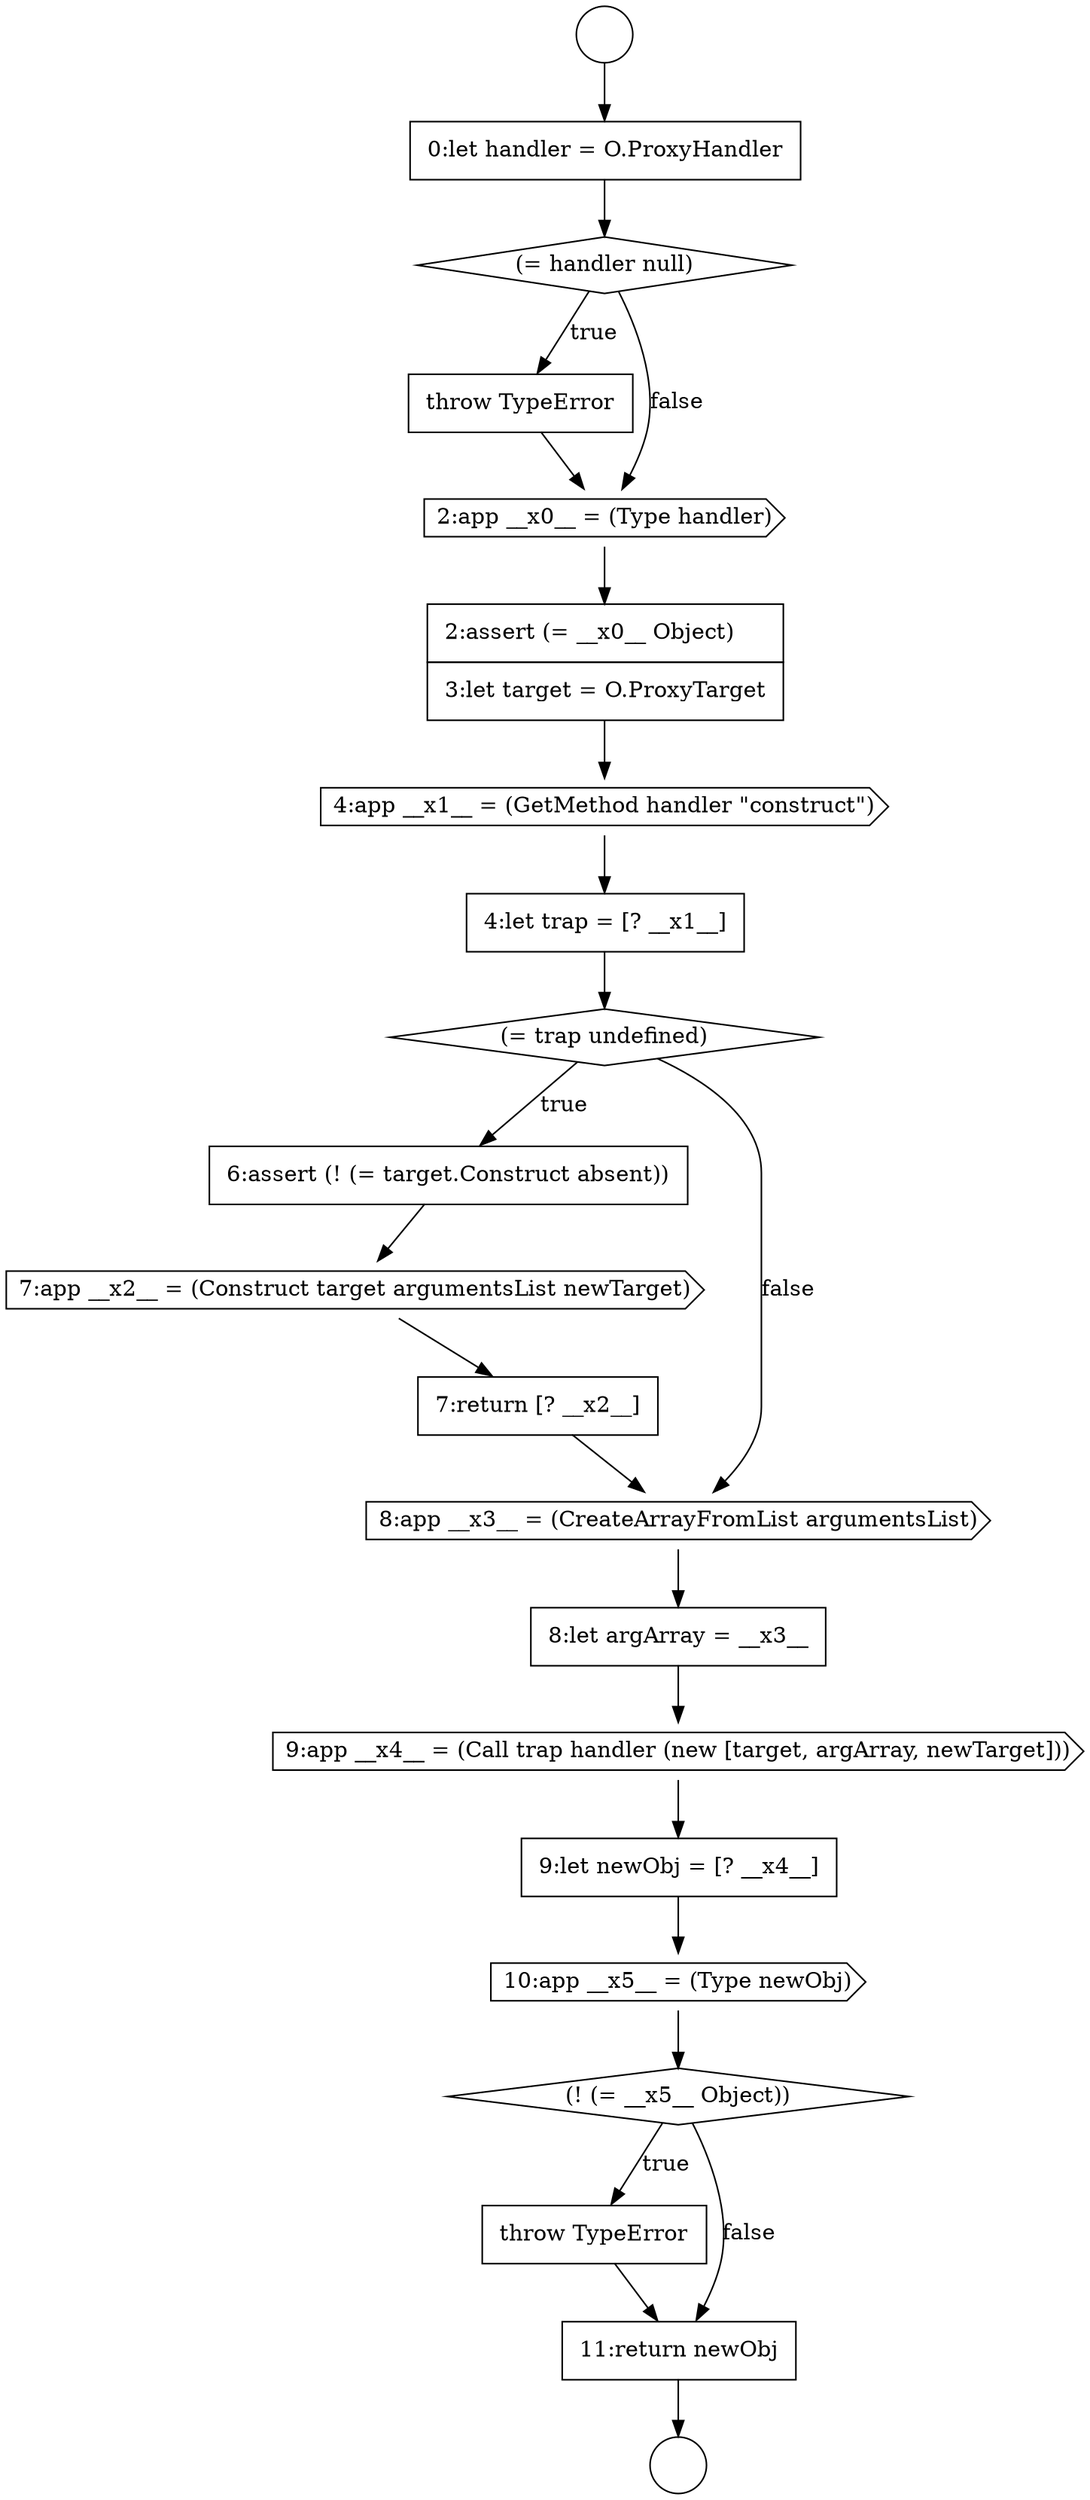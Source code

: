 digraph {
  node3004 [shape=none, margin=0, label=<<font color="black">
    <table border="0" cellborder="1" cellspacing="0" cellpadding="10">
      <tr><td align="left">throw TypeError</td></tr>
    </table>
  </font>> color="black" fillcolor="white" style=filled]
  node2985 [shape=circle label=" " color="black" fillcolor="white" style=filled]
  node2989 [shape=none, margin=0, label=<<font color="black">
    <table border="0" cellborder="1" cellspacing="0" cellpadding="10">
      <tr><td align="left">throw TypeError</td></tr>
    </table>
  </font>> color="black" fillcolor="white" style=filled]
  node2996 [shape=cds, label=<<font color="black">7:app __x2__ = (Construct target argumentsList newTarget)</font>> color="black" fillcolor="white" style=filled]
  node2986 [shape=circle label=" " color="black" fillcolor="white" style=filled]
  node3000 [shape=cds, label=<<font color="black">9:app __x4__ = (Call trap handler (new [target, argArray, newTarget]))</font>> color="black" fillcolor="white" style=filled]
  node3005 [shape=none, margin=0, label=<<font color="black">
    <table border="0" cellborder="1" cellspacing="0" cellpadding="10">
      <tr><td align="left">11:return newObj</td></tr>
    </table>
  </font>> color="black" fillcolor="white" style=filled]
  node2995 [shape=none, margin=0, label=<<font color="black">
    <table border="0" cellborder="1" cellspacing="0" cellpadding="10">
      <tr><td align="left">6:assert (! (= target.Construct absent))</td></tr>
    </table>
  </font>> color="black" fillcolor="white" style=filled]
  node2991 [shape=none, margin=0, label=<<font color="black">
    <table border="0" cellborder="1" cellspacing="0" cellpadding="10">
      <tr><td align="left">2:assert (= __x0__ Object)</td></tr>
      <tr><td align="left">3:let target = O.ProxyTarget</td></tr>
    </table>
  </font>> color="black" fillcolor="white" style=filled]
  node3002 [shape=cds, label=<<font color="black">10:app __x5__ = (Type newObj)</font>> color="black" fillcolor="white" style=filled]
  node2987 [shape=none, margin=0, label=<<font color="black">
    <table border="0" cellborder="1" cellspacing="0" cellpadding="10">
      <tr><td align="left">0:let handler = O.ProxyHandler</td></tr>
    </table>
  </font>> color="black" fillcolor="white" style=filled]
  node2999 [shape=none, margin=0, label=<<font color="black">
    <table border="0" cellborder="1" cellspacing="0" cellpadding="10">
      <tr><td align="left">8:let argArray = __x3__</td></tr>
    </table>
  </font>> color="black" fillcolor="white" style=filled]
  node2994 [shape=diamond, label=<<font color="black">(= trap undefined)</font>> color="black" fillcolor="white" style=filled]
  node2992 [shape=cds, label=<<font color="black">4:app __x1__ = (GetMethod handler &quot;construct&quot;)</font>> color="black" fillcolor="white" style=filled]
  node2997 [shape=none, margin=0, label=<<font color="black">
    <table border="0" cellborder="1" cellspacing="0" cellpadding="10">
      <tr><td align="left">7:return [? __x2__]</td></tr>
    </table>
  </font>> color="black" fillcolor="white" style=filled]
  node2990 [shape=cds, label=<<font color="black">2:app __x0__ = (Type handler)</font>> color="black" fillcolor="white" style=filled]
  node3001 [shape=none, margin=0, label=<<font color="black">
    <table border="0" cellborder="1" cellspacing="0" cellpadding="10">
      <tr><td align="left">9:let newObj = [? __x4__]</td></tr>
    </table>
  </font>> color="black" fillcolor="white" style=filled]
  node2988 [shape=diamond, label=<<font color="black">(= handler null)</font>> color="black" fillcolor="white" style=filled]
  node3003 [shape=diamond, label=<<font color="black">(! (= __x5__ Object))</font>> color="black" fillcolor="white" style=filled]
  node2998 [shape=cds, label=<<font color="black">8:app __x3__ = (CreateArrayFromList argumentsList)</font>> color="black" fillcolor="white" style=filled]
  node2993 [shape=none, margin=0, label=<<font color="black">
    <table border="0" cellborder="1" cellspacing="0" cellpadding="10">
      <tr><td align="left">4:let trap = [? __x1__]</td></tr>
    </table>
  </font>> color="black" fillcolor="white" style=filled]
  node2995 -> node2996 [ color="black"]
  node3004 -> node3005 [ color="black"]
  node2989 -> node2990 [ color="black"]
  node2990 -> node2991 [ color="black"]
  node3002 -> node3003 [ color="black"]
  node2997 -> node2998 [ color="black"]
  node3000 -> node3001 [ color="black"]
  node2999 -> node3000 [ color="black"]
  node2985 -> node2987 [ color="black"]
  node2998 -> node2999 [ color="black"]
  node2991 -> node2992 [ color="black"]
  node2996 -> node2997 [ color="black"]
  node3001 -> node3002 [ color="black"]
  node3005 -> node2986 [ color="black"]
  node2994 -> node2995 [label=<<font color="black">true</font>> color="black"]
  node2994 -> node2998 [label=<<font color="black">false</font>> color="black"]
  node2988 -> node2989 [label=<<font color="black">true</font>> color="black"]
  node2988 -> node2990 [label=<<font color="black">false</font>> color="black"]
  node3003 -> node3004 [label=<<font color="black">true</font>> color="black"]
  node3003 -> node3005 [label=<<font color="black">false</font>> color="black"]
  node2987 -> node2988 [ color="black"]
  node2992 -> node2993 [ color="black"]
  node2993 -> node2994 [ color="black"]
}
